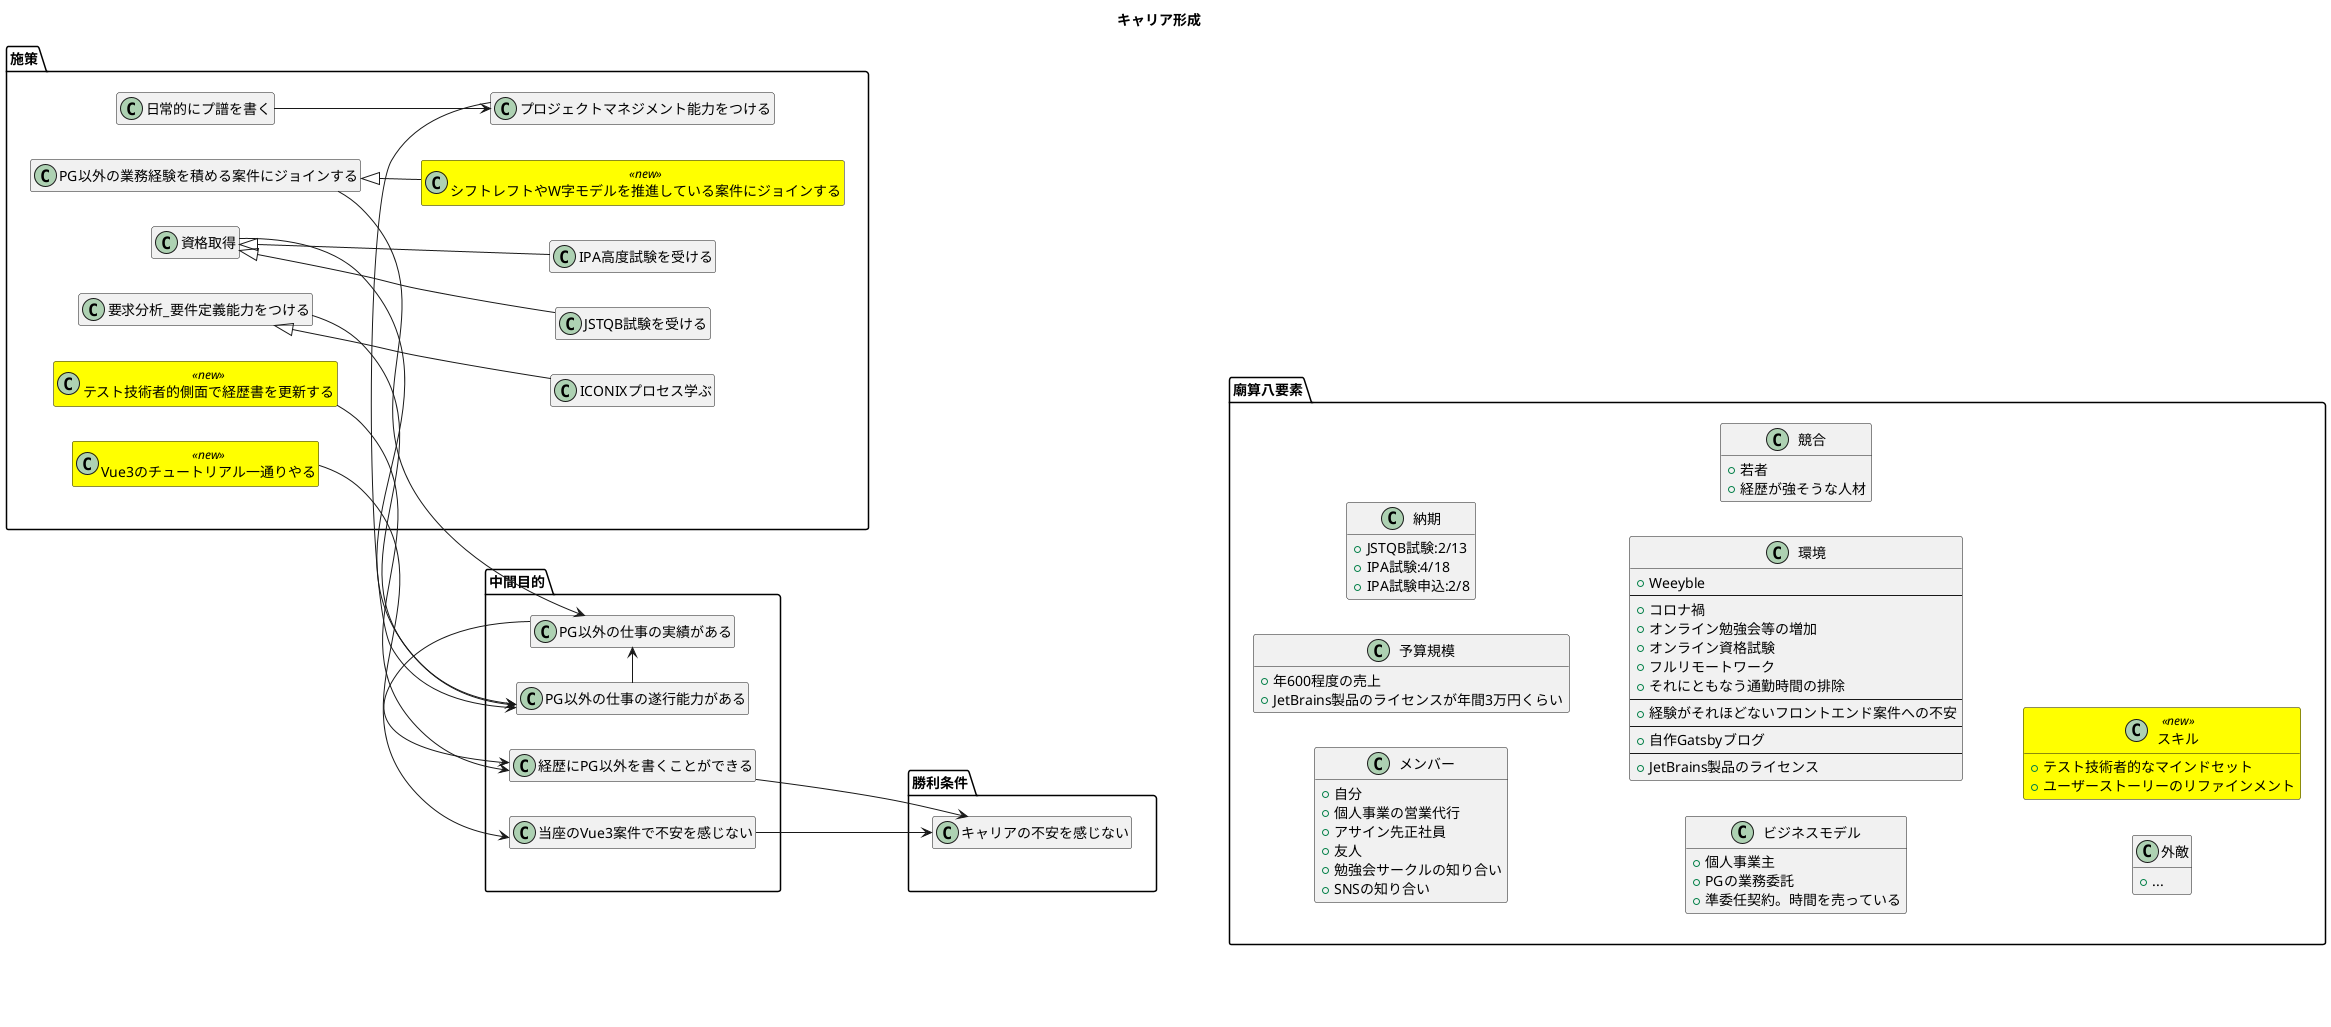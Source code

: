 @startuml

title キャリア形成

hide empty members
skinparam class {
  BackgroundColor<<deprecated>> Grey
  BackgroundColor<<done>> Cyan
  BackgroundColor<<new>> Yellow
}

left to right direction

package 勝利条件 {
  class キャリアの不安を感じない
}
package 中間目的 {
  class 経歴にPG以外を書くことができる
  経歴にPG以外を書くことができる --> キャリアの不安を感じない

  class PG以外の仕事の実績がある
  PG以外の仕事の実績がある -> 経歴にPG以外を書くことができる

  class PG以外の仕事の遂行能力がある
  PG以外の仕事の遂行能力がある -> PG以外の仕事の実績がある

  class 当座のVue3案件で不安を感じない
  当座のVue3案件で不安を感じない --> キャリアの不安を感じない
}

package 施策 {
  プロジェクトマネジメント能力をつける --> PG以外の仕事の遂行能力がある
  日常的にプ譜を書く --> プロジェクトマネジメント能力をつける

  要求分析_要件定義能力をつける --> PG以外の仕事の遂行能力がある
  class ICONIXプロセス学ぶ extends 要求分析_要件定義能力をつける

  PG以外の業務経験を積める案件にジョインする --> PG以外の仕事の実績がある

  資格取得 --> PG以外の仕事の遂行能力がある
  class JSTQB試験を受ける extends 資格取得
  class IPA高度試験を受ける extends 資格取得

  class テスト技術者的側面で経歴書を更新する<<new>>
  テスト技術者的側面で経歴書を更新する --> 経歴にPG以外を書くことができる

  class シフトレフトやW字モデルを推進している案件にジョインする<<new>> extends PG以外の業務経験を積める案件にジョインする

  class Vue3のチュートリアル一通りやる<<new>>
  Vue3のチュートリアル一通りやる --> 当座のVue3案件で不安を感じない
}

package 廟算八要素 {
  class メンバー {
   + 自分
   + 個人事業の営業代行
   + アサイン先正社員
   + 友人
   + 勉強会サークルの知り合い
   + SNSの知り合い
  }
  class 予算規模 {
   + 年600程度の売上
   + JetBrains製品のライセンスが年間3万円くらい
  }
  class 納期 {
   + JSTQB試験:2/13
   + IPA試験:4/18
   + IPA試験申込:2/8
  }
  class ビジネスモデル {
   + 個人事業主
   + PGの業務委託
   + 準委任契約。時間を売っている
  }
  class 環境 {
   + Weeyble
   --
   + コロナ禍
   + オンライン勉強会等の増加
   + オンライン資格試験
   + フルリモートワーク
   + それにともなう通勤時間の排除
   --
   + 経験がそれほどないフロントエンド案件への不安
   --
   + 自作Gatsbyブログ
   --
   + JetBrains製品のライセンス
  }
  class 競合 {
   + 若者
   + 経歴が強そうな人材
  }
  class 外敵 {
   + ...
  }
  class スキル<<new>> {
   + テスト技術者的なマインドセット
   + ユーザーストーリーのリファインメント
  }
}


中間目的 --u[hidden]--> 勝利条件
施策 --u[hidden]--> 中間目的
廟算八要素 ---u[hidden]--> 施策

@enduml
